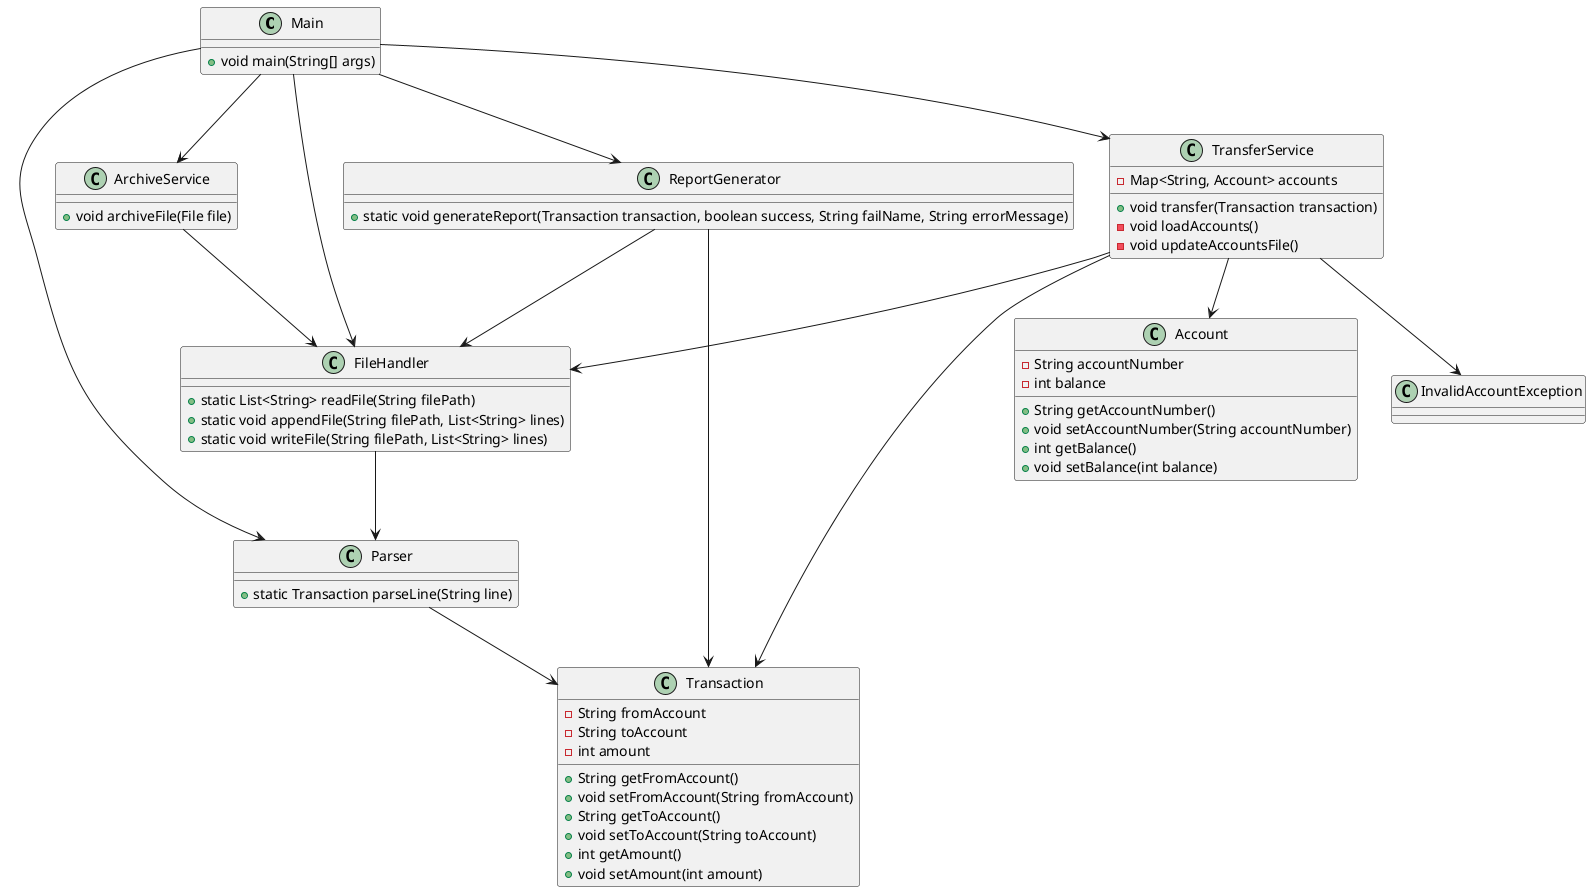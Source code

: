 @startuml
class Main {
    +void main(String[] args)
}
class TransferService {
    -Map<String, Account> accounts
    +void transfer(Transaction transaction)
    -void loadAccounts()
    -void updateAccountsFile()
}
class ArchiveService {
    +void archiveFile(File file)
}
class Transaction {
    -String fromAccount
    -String toAccount
    -int amount
    +String getFromAccount()
    +void setFromAccount(String fromAccount)
    +String getToAccount()
    +void setToAccount(String toAccount)
    +int getAmount()
    +void setAmount(int amount)
}
class Account {
    -String accountNumber
    -int balance
    +String getAccountNumber()
    +void setAccountNumber(String accountNumber)
    +int getBalance()
    +void setBalance(int balance)
}
class Parser {
    +static Transaction parseLine(String line)
}
class FileHandler {
    +static List<String> readFile(String filePath)
    +static void appendFile(String filePath, List<String> lines)
    +static void writeFile(String filePath, List<String> lines)
}
class ReportGenerator {
    +static void generateReport(Transaction transaction, boolean success, String failName, String errorMessage)
}
class InvalidAccountException {
}
Main --> TransferService
Main --> ArchiveService
TransferService --> Transaction
TransferService --> Account
TransferService --> FileHandler
ArchiveService --> FileHandler
Parser --> Transaction
FileHandler --> Parser
ReportGenerator --> Transaction
ReportGenerator --> FileHandler
Main --> Parser
Main --> FileHandler
Main --> ReportGenerator
TransferService --> InvalidAccountException
@enduml